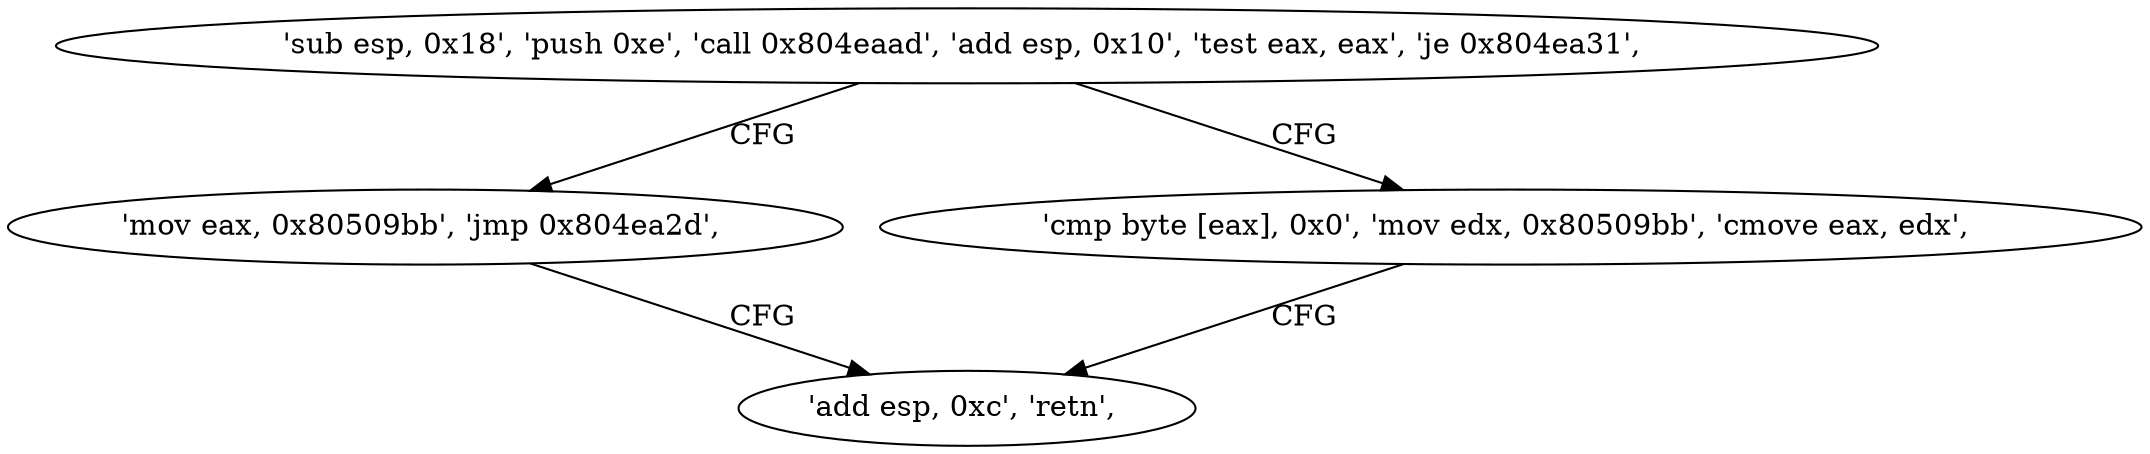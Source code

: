 digraph "func" {
"134539793" [label = "'sub esp, 0x18', 'push 0xe', 'call 0x804eaad', 'add esp, 0x10', 'test eax, eax', 'je 0x804ea31', " ]
"134539825" [label = "'mov eax, 0x80509bb', 'jmp 0x804ea2d', " ]
"134539810" [label = "'cmp byte [eax], 0x0', 'mov edx, 0x80509bb', 'cmove eax, edx', " ]
"134539821" [label = "'add esp, 0xc', 'retn', " ]
"134539793" -> "134539825" [ label = "CFG" ]
"134539793" -> "134539810" [ label = "CFG" ]
"134539825" -> "134539821" [ label = "CFG" ]
"134539810" -> "134539821" [ label = "CFG" ]
}
